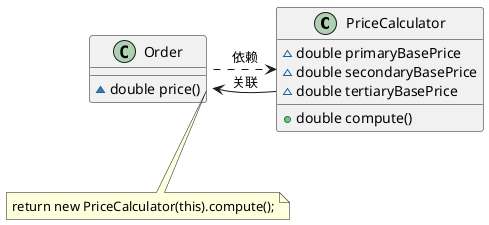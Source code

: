 @startuml
class PriceCalculator {
~ double primaryBasePrice
~ double secondaryBasePrice
~ double tertiaryBasePrice
+ double compute()
}


class Order {
~ double price()
}

note "return new PriceCalculator(this).compute();" as priceMethod

Order::price +.. priceMethod

Order .right.> PriceCalculator: 依赖
PriceCalculator --> Order: 关联

@enduml